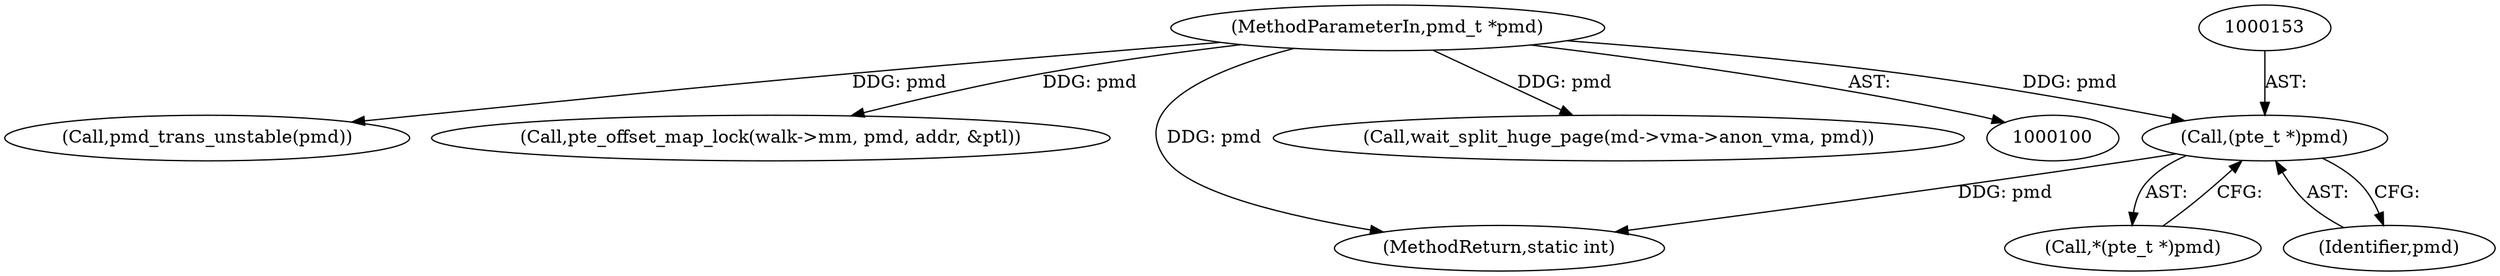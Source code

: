 digraph "0_linux_4a1d704194a441bf83c636004a479e01360ec850_1@pointer" {
"1000152" [label="(Call,(pte_t *)pmd)"];
"1000101" [label="(MethodParameterIn,pmd_t *pmd)"];
"1000154" [label="(Identifier,pmd)"];
"1000193" [label="(Call,pmd_trans_unstable(pmd))"];
"1000152" [label="(Call,(pte_t *)pmd)"];
"1000201" [label="(Call,pte_offset_map_lock(walk->mm, pmd, addr, &ptl))"];
"1000151" [label="(Call,*(pte_t *)pmd)"];
"1000247" [label="(MethodReturn,static int)"];
"1000139" [label="(Call,wait_split_huge_page(md->vma->anon_vma, pmd))"];
"1000101" [label="(MethodParameterIn,pmd_t *pmd)"];
"1000152" -> "1000151"  [label="AST: "];
"1000152" -> "1000154"  [label="CFG: "];
"1000153" -> "1000152"  [label="AST: "];
"1000154" -> "1000152"  [label="AST: "];
"1000151" -> "1000152"  [label="CFG: "];
"1000152" -> "1000247"  [label="DDG: pmd"];
"1000101" -> "1000152"  [label="DDG: pmd"];
"1000101" -> "1000100"  [label="AST: "];
"1000101" -> "1000247"  [label="DDG: pmd"];
"1000101" -> "1000139"  [label="DDG: pmd"];
"1000101" -> "1000193"  [label="DDG: pmd"];
"1000101" -> "1000201"  [label="DDG: pmd"];
}
